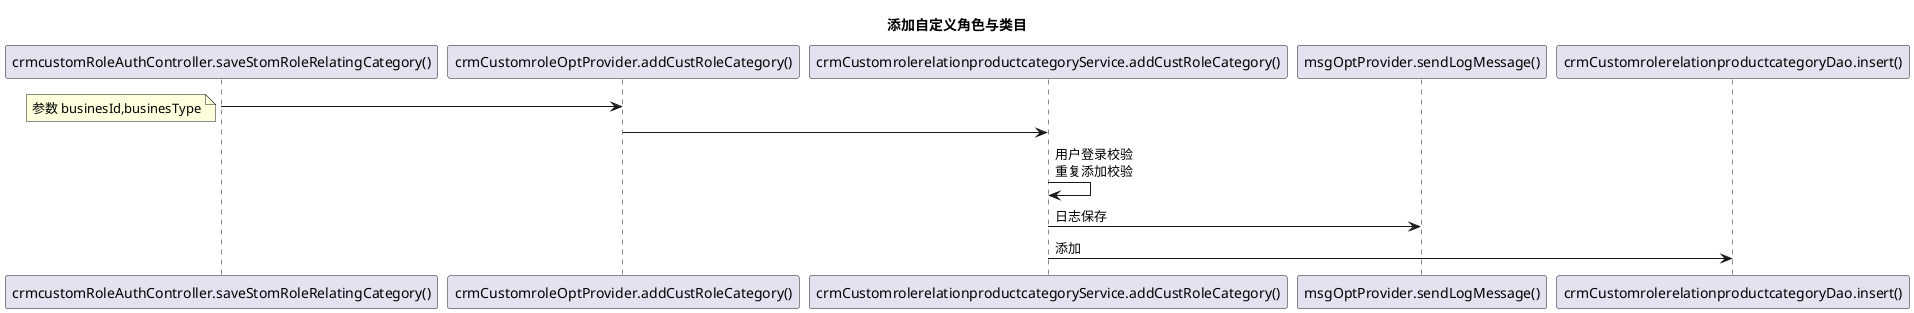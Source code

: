 @startuml
title : 添加自定义角色与类目
"crmcustomRoleAuthController.saveStomRoleRelatingCategory()" -> "crmCustomroleOptProvider.addCustRoleCategory()" :
note left : 参数 businesId,businesType
"crmCustomroleOptProvider.addCustRoleCategory()" -> "crmCustomrolerelationproductcategoryService.addCustRoleCategory()" :

"crmCustomrolerelationproductcategoryService.addCustRoleCategory()" -> "crmCustomrolerelationproductcategoryService.addCustRoleCategory()" : 用户登录校验\n重复添加校验

"crmCustomrolerelationproductcategoryService.addCustRoleCategory()" -> "msgOptProvider.sendLogMessage()" : 日志保存
"crmCustomrolerelationproductcategoryService.addCustRoleCategory()" -> "crmCustomrolerelationproductcategoryDao.insert()" :添加

@enduml